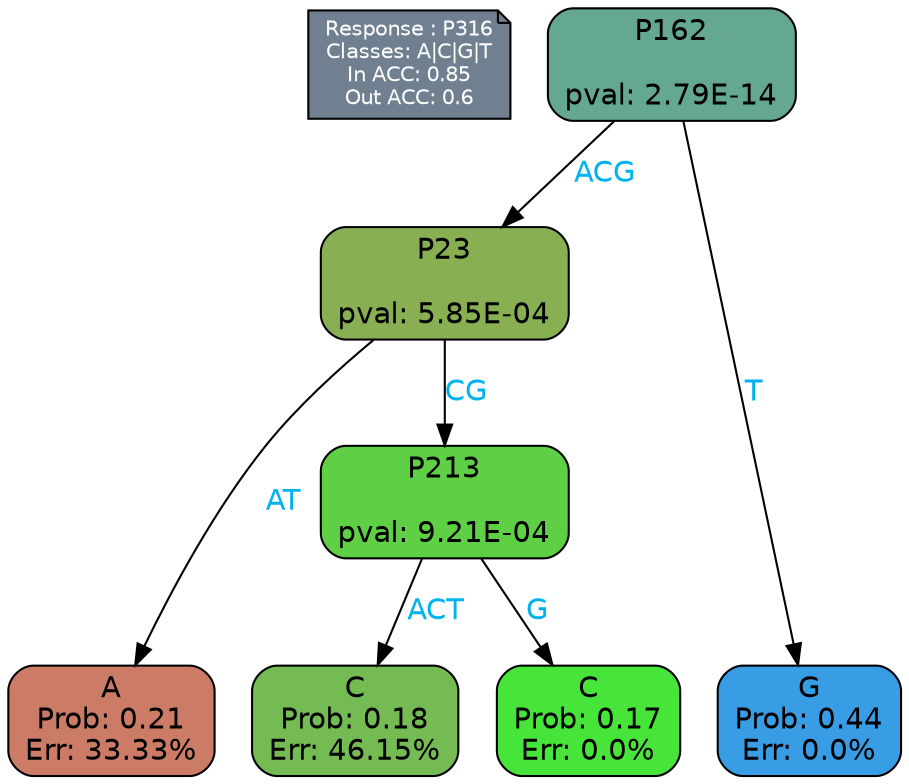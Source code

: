 digraph Tree {
node [shape=box, style="filled, rounded", color="black", fontname=helvetica] ;
graph [ranksep=equally, splines=polylines, bgcolor=transparent, dpi=600] ;
edge [fontname=helvetica] ;
LEGEND [label="Response : P316
Classes: A|C|G|T
In ACC: 0.85
Out ACC: 0.6
",shape=note,align=left,style=filled,fillcolor="slategray",fontcolor="white",fontsize=10];1 [label="P162

pval: 2.79E-14", fillcolor="#64a793"] ;
2 [label="P23

pval: 5.85E-04", fillcolor="#88af52"] ;
3 [label="A
Prob: 0.21
Err: 33.33%", fillcolor="#cc7b66"] ;
4 [label="P213

pval: 9.21E-04", fillcolor="#5fcf46"] ;
5 [label="C
Prob: 0.18
Err: 46.15%", fillcolor="#75bb53"] ;
6 [label="C
Prob: 0.17
Err: 0.0%", fillcolor="#47e539"] ;
7 [label="G
Prob: 0.44
Err: 0.0%", fillcolor="#399de5"] ;
1 -> 2 [label="ACG",fontcolor=deepskyblue2] ;
1 -> 7 [label="T",fontcolor=deepskyblue2] ;
2 -> 3 [label="AT",fontcolor=deepskyblue2] ;
2 -> 4 [label="CG",fontcolor=deepskyblue2] ;
4 -> 5 [label="ACT",fontcolor=deepskyblue2] ;
4 -> 6 [label="G",fontcolor=deepskyblue2] ;
{rank = same; 3;5;6;7;}{rank = same; LEGEND;1;}}